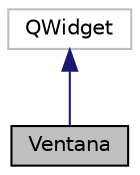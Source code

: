 digraph "Ventana"
{
 // LATEX_PDF_SIZE
  edge [fontname="Helvetica",fontsize="10",labelfontname="Helvetica",labelfontsize="10"];
  node [fontname="Helvetica",fontsize="10",shape=record];
  Node1 [label="Ventana",height=0.2,width=0.4,color="black", fillcolor="grey75", style="filled", fontcolor="black",tooltip="The Ventana class. Un objeto de la clase Ventana esta compuesta por dos objetos uno de tipo consola y..."];
  Node2 -> Node1 [dir="back",color="midnightblue",fontsize="10",style="solid",fontname="Helvetica"];
  Node2 [label="QWidget",height=0.2,width=0.4,color="grey75", fillcolor="white", style="filled",tooltip=" "];
}

